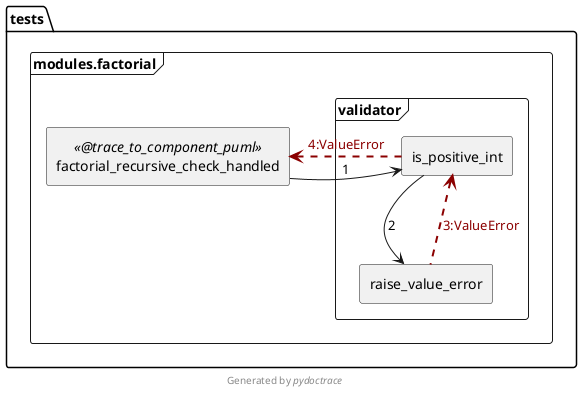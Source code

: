 @startuml tests.modules.factorial.factorial_recursive_check_handled-component
skinparam BoxPadding 10
skinparam componentStyle rectangle
set separator .
!pragma useIntermediatePackages false

package tests.modules {
  frame factorial {
    [tests.modules.factorial.factorial_recursive_check_handled] as "factorial_recursive_check_handled" << @trace_to_component_puml >>
    frame validator {
      [tests.modules.factorial.validator.is_positive_int] as "is_positive_int"
      [tests.modules.factorial.validator.raise_value_error] as "raise_value_error"
    }
  }
}
[tests.modules.factorial.factorial_recursive_check_handled] -> [tests.modules.factorial.validator.is_positive_int] : 1
[tests.modules.factorial.factorial_recursive_check_handled] <.[thickness=2] [tests.modules.factorial.validator.is_positive_int] #line:darkred;text:darkred : 4:ValueError
[tests.modules.factorial.validator.is_positive_int] --> [tests.modules.factorial.validator.raise_value_error] : 2
[tests.modules.factorial.validator.is_positive_int] <..[thickness=2] [tests.modules.factorial.validator.raise_value_error] #line:darkred;text:darkred : 3:ValueError

footer Generated by //pydoctrace//
@enduml

